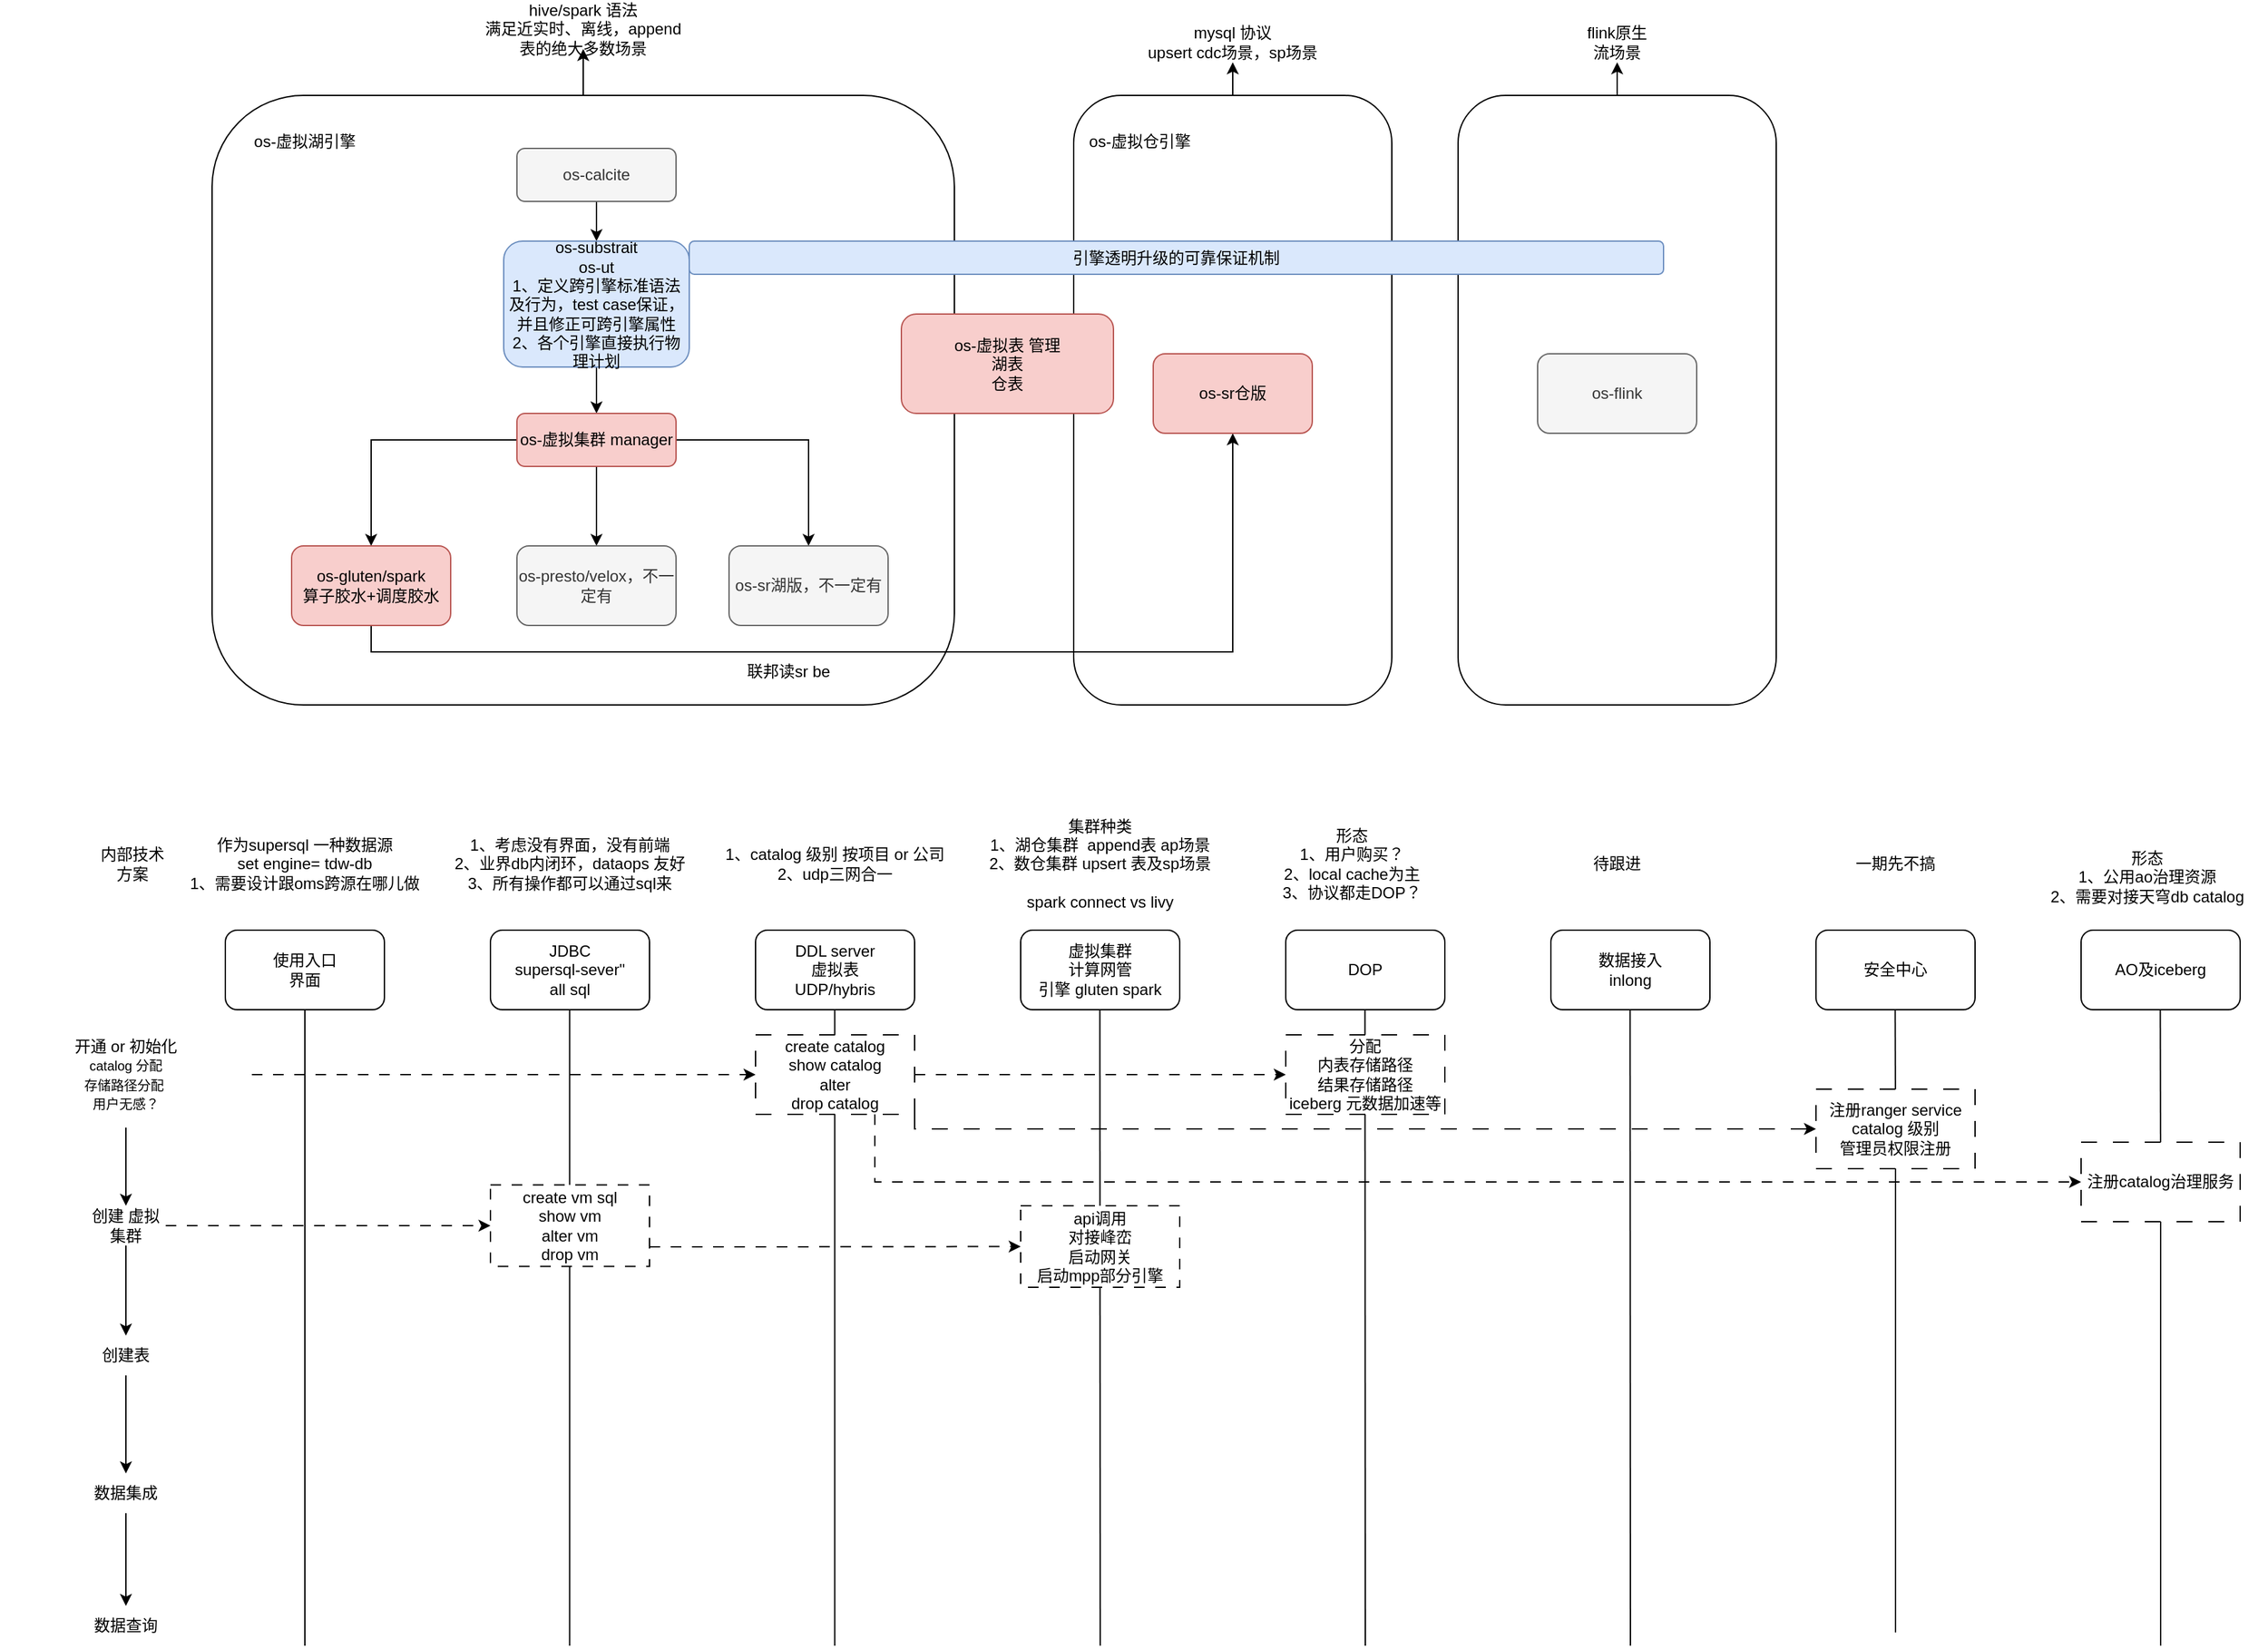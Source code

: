 <mxfile version="21.3.5" type="github">
  <diagram name="Page-1" id="8lwrr520fnj5I97nS26R">
    <mxGraphModel dx="1942" dy="653" grid="1" gridSize="10" guides="1" tooltips="1" connect="1" arrows="1" fold="1" page="1" pageScale="1" pageWidth="827" pageHeight="1169" math="0" shadow="0">
      <root>
        <mxCell id="0" />
        <mxCell id="1" parent="0" />
        <mxCell id="vNtmrMND30P4OsVdQT8x-15" value="" style="rounded=1;whiteSpace=wrap;html=1;" vertex="1" parent="1">
          <mxGeometry x="720" y="390" width="240" height="460" as="geometry" />
        </mxCell>
        <mxCell id="vNtmrMND30P4OsVdQT8x-16" style="edgeStyle=orthogonalEdgeStyle;rounded=0;orthogonalLoop=1;jettySize=auto;html=1;" edge="1" parent="1" source="vNtmrMND30P4OsVdQT8x-10" target="vNtmrMND30P4OsVdQT8x-17">
          <mxGeometry relative="1" as="geometry">
            <mxPoint x="350" y="340" as="targetPoint" />
          </mxGeometry>
        </mxCell>
        <mxCell id="vNtmrMND30P4OsVdQT8x-10" value="" style="rounded=1;whiteSpace=wrap;html=1;" vertex="1" parent="1">
          <mxGeometry x="70" y="390" width="560" height="460" as="geometry" />
        </mxCell>
        <mxCell id="vNtmrMND30P4OsVdQT8x-6" style="edgeStyle=orthogonalEdgeStyle;rounded=0;orthogonalLoop=1;jettySize=auto;html=1;entryX=0.5;entryY=0;entryDx=0;entryDy=0;" edge="1" parent="1" source="vNtmrMND30P4OsVdQT8x-1" target="vNtmrMND30P4OsVdQT8x-2">
          <mxGeometry relative="1" as="geometry" />
        </mxCell>
        <mxCell id="vNtmrMND30P4OsVdQT8x-1" value="os-calcite" style="rounded=1;whiteSpace=wrap;html=1;fillColor=#f5f5f5;fontColor=#333333;strokeColor=#666666;" vertex="1" parent="1">
          <mxGeometry x="300" y="430" width="120" height="40" as="geometry" />
        </mxCell>
        <mxCell id="vNtmrMND30P4OsVdQT8x-7" style="edgeStyle=orthogonalEdgeStyle;rounded=0;orthogonalLoop=1;jettySize=auto;html=1;exitX=0;exitY=0.5;exitDx=0;exitDy=0;" edge="1" parent="1" source="vNtmrMND30P4OsVdQT8x-12" target="vNtmrMND30P4OsVdQT8x-3">
          <mxGeometry relative="1" as="geometry" />
        </mxCell>
        <mxCell id="vNtmrMND30P4OsVdQT8x-8" style="edgeStyle=orthogonalEdgeStyle;rounded=0;orthogonalLoop=1;jettySize=auto;html=1;entryX=0.5;entryY=0;entryDx=0;entryDy=0;exitX=0.5;exitY=1;exitDx=0;exitDy=0;" edge="1" parent="1" source="vNtmrMND30P4OsVdQT8x-12" target="vNtmrMND30P4OsVdQT8x-4">
          <mxGeometry relative="1" as="geometry" />
        </mxCell>
        <mxCell id="vNtmrMND30P4OsVdQT8x-9" style="edgeStyle=orthogonalEdgeStyle;rounded=0;orthogonalLoop=1;jettySize=auto;html=1;exitX=1;exitY=0.5;exitDx=0;exitDy=0;" edge="1" parent="1" source="vNtmrMND30P4OsVdQT8x-12" target="vNtmrMND30P4OsVdQT8x-5">
          <mxGeometry relative="1" as="geometry" />
        </mxCell>
        <mxCell id="vNtmrMND30P4OsVdQT8x-13" style="edgeStyle=orthogonalEdgeStyle;rounded=0;orthogonalLoop=1;jettySize=auto;html=1;entryX=0.5;entryY=0;entryDx=0;entryDy=0;" edge="1" parent="1" source="vNtmrMND30P4OsVdQT8x-2" target="vNtmrMND30P4OsVdQT8x-12">
          <mxGeometry relative="1" as="geometry" />
        </mxCell>
        <mxCell id="vNtmrMND30P4OsVdQT8x-2" value="&lt;font style=&quot;font-size: 12px;&quot;&gt;os-substrait&lt;br&gt;os-ut&lt;br style=&quot;font-size: 10px;&quot;&gt;1、定义跨引擎标准语法及行为，test case保证，并且修正可跨引擎属性&lt;br style=&quot;font-size: 10px;&quot;&gt;2、各个引擎直接执行物理计划&lt;/font&gt;" style="rounded=1;whiteSpace=wrap;html=1;fontSize=10;fillColor=#dae8fc;strokeColor=#6c8ebf;" vertex="1" parent="1">
          <mxGeometry x="290" y="500" width="140" height="95" as="geometry" />
        </mxCell>
        <mxCell id="vNtmrMND30P4OsVdQT8x-23" style="edgeStyle=orthogonalEdgeStyle;rounded=0;orthogonalLoop=1;jettySize=auto;html=1;" edge="1" parent="1" source="vNtmrMND30P4OsVdQT8x-3" target="vNtmrMND30P4OsVdQT8x-22">
          <mxGeometry relative="1" as="geometry">
            <Array as="points">
              <mxPoint x="190" y="810" />
              <mxPoint x="840" y="810" />
            </Array>
          </mxGeometry>
        </mxCell>
        <mxCell id="vNtmrMND30P4OsVdQT8x-3" value="os-gluten/spark&lt;br&gt;算子胶水+调度胶水" style="rounded=1;whiteSpace=wrap;html=1;fillColor=#f8cecc;strokeColor=#b85450;" vertex="1" parent="1">
          <mxGeometry x="130" y="730" width="120" height="60" as="geometry" />
        </mxCell>
        <mxCell id="vNtmrMND30P4OsVdQT8x-4" value="os-presto/velox，不一定有" style="rounded=1;whiteSpace=wrap;html=1;fillColor=#f5f5f5;fontColor=#333333;strokeColor=#666666;" vertex="1" parent="1">
          <mxGeometry x="300" y="730" width="120" height="60" as="geometry" />
        </mxCell>
        <mxCell id="vNtmrMND30P4OsVdQT8x-5" value="os-sr湖版，不一定有" style="rounded=1;whiteSpace=wrap;html=1;fillColor=#f5f5f5;fontColor=#333333;strokeColor=#666666;" vertex="1" parent="1">
          <mxGeometry x="460" y="730" width="120" height="60" as="geometry" />
        </mxCell>
        <mxCell id="vNtmrMND30P4OsVdQT8x-11" value="os-虚拟湖引擎" style="text;html=1;strokeColor=none;fillColor=none;align=center;verticalAlign=middle;whiteSpace=wrap;rounded=0;" vertex="1" parent="1">
          <mxGeometry x="100" y="410" width="80" height="30" as="geometry" />
        </mxCell>
        <mxCell id="vNtmrMND30P4OsVdQT8x-12" value="os-虚拟集群 manager" style="rounded=1;whiteSpace=wrap;html=1;fillColor=#f8cecc;strokeColor=#b85450;" vertex="1" parent="1">
          <mxGeometry x="300" y="630" width="120" height="40" as="geometry" />
        </mxCell>
        <mxCell id="vNtmrMND30P4OsVdQT8x-14" value="os-虚拟表 管理&lt;br&gt;湖表&lt;br&gt;仓表" style="rounded=1;whiteSpace=wrap;html=1;fillColor=#f8cecc;strokeColor=#b85450;" vertex="1" parent="1">
          <mxGeometry x="590" y="555" width="160" height="75" as="geometry" />
        </mxCell>
        <mxCell id="vNtmrMND30P4OsVdQT8x-18" style="edgeStyle=orthogonalEdgeStyle;rounded=0;orthogonalLoop=1;jettySize=auto;html=1;" edge="1" parent="1" source="vNtmrMND30P4OsVdQT8x-15" target="vNtmrMND30P4OsVdQT8x-19">
          <mxGeometry relative="1" as="geometry">
            <mxPoint x="840.0" y="350" as="targetPoint" />
          </mxGeometry>
        </mxCell>
        <mxCell id="vNtmrMND30P4OsVdQT8x-17" value="hive/spark 语法&lt;br&gt;满足近实时、离线，append表的绝大多数场景" style="text;html=1;strokeColor=none;fillColor=none;align=center;verticalAlign=middle;whiteSpace=wrap;rounded=0;" vertex="1" parent="1">
          <mxGeometry x="270" y="325" width="160" height="30" as="geometry" />
        </mxCell>
        <mxCell id="vNtmrMND30P4OsVdQT8x-19" value="mysql 协议&lt;br&gt;upsert cdc场景，sp场景" style="text;html=1;strokeColor=none;fillColor=none;align=center;verticalAlign=middle;whiteSpace=wrap;rounded=0;" vertex="1" parent="1">
          <mxGeometry x="760" y="335" width="160" height="30" as="geometry" />
        </mxCell>
        <mxCell id="vNtmrMND30P4OsVdQT8x-25" style="edgeStyle=orthogonalEdgeStyle;rounded=0;orthogonalLoop=1;jettySize=auto;html=1;" edge="1" parent="1" source="vNtmrMND30P4OsVdQT8x-20" target="vNtmrMND30P4OsVdQT8x-26">
          <mxGeometry relative="1" as="geometry">
            <mxPoint x="1130" y="350" as="targetPoint" />
          </mxGeometry>
        </mxCell>
        <mxCell id="vNtmrMND30P4OsVdQT8x-20" value="" style="rounded=1;whiteSpace=wrap;html=1;" vertex="1" parent="1">
          <mxGeometry x="1010" y="390" width="240" height="460" as="geometry" />
        </mxCell>
        <mxCell id="vNtmrMND30P4OsVdQT8x-21" value="os-虚拟仓引擎" style="text;html=1;strokeColor=none;fillColor=none;align=center;verticalAlign=middle;whiteSpace=wrap;rounded=0;" vertex="1" parent="1">
          <mxGeometry x="730" y="410" width="80" height="30" as="geometry" />
        </mxCell>
        <mxCell id="vNtmrMND30P4OsVdQT8x-22" value="os-sr仓版" style="rounded=1;whiteSpace=wrap;html=1;fillColor=#f8cecc;strokeColor=#b85450;" vertex="1" parent="1">
          <mxGeometry x="780" y="585" width="120" height="60" as="geometry" />
        </mxCell>
        <mxCell id="vNtmrMND30P4OsVdQT8x-24" value="联邦读sr be" style="text;html=1;strokeColor=none;fillColor=none;align=center;verticalAlign=middle;whiteSpace=wrap;rounded=0;" vertex="1" parent="1">
          <mxGeometry x="460" y="810" width="90" height="30" as="geometry" />
        </mxCell>
        <mxCell id="vNtmrMND30P4OsVdQT8x-26" value="flink原生&lt;br&gt;流场景" style="text;html=1;strokeColor=none;fillColor=none;align=center;verticalAlign=middle;whiteSpace=wrap;rounded=0;" vertex="1" parent="1">
          <mxGeometry x="1090" y="335" width="80" height="30" as="geometry" />
        </mxCell>
        <mxCell id="vNtmrMND30P4OsVdQT8x-27" value="os-flink" style="rounded=1;whiteSpace=wrap;html=1;fillColor=#f5f5f5;strokeColor=#666666;fontColor=#333333;" vertex="1" parent="1">
          <mxGeometry x="1070" y="585" width="120" height="60" as="geometry" />
        </mxCell>
        <mxCell id="vNtmrMND30P4OsVdQT8x-28" value="引擎透明升级的可靠保证机制" style="rounded=1;whiteSpace=wrap;html=1;fillColor=#dae8fc;strokeColor=#6c8ebf;" vertex="1" parent="1">
          <mxGeometry x="430" y="500" width="735" height="25" as="geometry" />
        </mxCell>
        <mxCell id="vNtmrMND30P4OsVdQT8x-31" value="使用入口&lt;br&gt;界面" style="rounded=1;whiteSpace=wrap;html=1;" vertex="1" parent="1">
          <mxGeometry x="80" y="1020" width="120" height="60" as="geometry" />
        </mxCell>
        <mxCell id="vNtmrMND30P4OsVdQT8x-32" value="" style="endArrow=none;html=1;rounded=0;" edge="1" parent="1" target="vNtmrMND30P4OsVdQT8x-31">
          <mxGeometry width="50" height="50" relative="1" as="geometry">
            <mxPoint x="140" y="1560" as="sourcePoint" />
            <mxPoint x="165" y="1180" as="targetPoint" />
          </mxGeometry>
        </mxCell>
        <mxCell id="vNtmrMND30P4OsVdQT8x-33" value="JDBC&lt;br&gt;supersql-sever&quot;&lt;br&gt;all sql" style="rounded=1;whiteSpace=wrap;html=1;" vertex="1" parent="1">
          <mxGeometry x="280" y="1020" width="120" height="60" as="geometry" />
        </mxCell>
        <mxCell id="vNtmrMND30P4OsVdQT8x-34" value="作为supersql 一种数据源&lt;br&gt;set engine= tdw-db&lt;br&gt;1、需要设计跟oms跨源在哪儿做" style="text;html=1;align=center;verticalAlign=middle;whiteSpace=wrap;rounded=0;" vertex="1" parent="1">
          <mxGeometry x="50" y="940" width="180" height="60" as="geometry" />
        </mxCell>
        <mxCell id="vNtmrMND30P4OsVdQT8x-35" value="" style="endArrow=none;html=1;rounded=0;" edge="1" parent="1">
          <mxGeometry width="50" height="50" relative="1" as="geometry">
            <mxPoint x="339.74" y="1560" as="sourcePoint" />
            <mxPoint x="339.74" y="1080" as="targetPoint" />
          </mxGeometry>
        </mxCell>
        <mxCell id="vNtmrMND30P4OsVdQT8x-36" value="DDL server&lt;br&gt;虚拟表&lt;br&gt;UDP/hybris" style="rounded=1;whiteSpace=wrap;html=1;" vertex="1" parent="1">
          <mxGeometry x="480" y="1020" width="120" height="60" as="geometry" />
        </mxCell>
        <mxCell id="vNtmrMND30P4OsVdQT8x-37" value="" style="endArrow=none;html=1;rounded=0;" edge="1" parent="1">
          <mxGeometry width="50" height="50" relative="1" as="geometry">
            <mxPoint x="539.74" y="1560" as="sourcePoint" />
            <mxPoint x="539.74" y="1080" as="targetPoint" />
          </mxGeometry>
        </mxCell>
        <mxCell id="vNtmrMND30P4OsVdQT8x-38" value="虚拟集群&lt;br&gt;计算网管&lt;br&gt;引擎 gluten spark" style="rounded=1;whiteSpace=wrap;html=1;" vertex="1" parent="1">
          <mxGeometry x="680" y="1020" width="120" height="60" as="geometry" />
        </mxCell>
        <mxCell id="vNtmrMND30P4OsVdQT8x-39" value="" style="endArrow=none;html=1;rounded=0;" edge="1" parent="1">
          <mxGeometry width="50" height="50" relative="1" as="geometry">
            <mxPoint x="740" y="1560" as="sourcePoint" />
            <mxPoint x="739.74" y="1080" as="targetPoint" />
          </mxGeometry>
        </mxCell>
        <mxCell id="vNtmrMND30P4OsVdQT8x-41" value="1、考虑没有界面，没有前端&lt;br&gt;2、业界db内闭环，dataops 友好&lt;br&gt;3、所有操作都可以通过sql来" style="text;html=1;align=center;verticalAlign=middle;whiteSpace=wrap;rounded=0;" vertex="1" parent="1">
          <mxGeometry x="250" y="940" width="180" height="60" as="geometry" />
        </mxCell>
        <mxCell id="vNtmrMND30P4OsVdQT8x-61" value="" style="edgeStyle=orthogonalEdgeStyle;rounded=0;orthogonalLoop=1;jettySize=auto;html=1;" edge="1" parent="1" source="vNtmrMND30P4OsVdQT8x-42" target="vNtmrMND30P4OsVdQT8x-56">
          <mxGeometry relative="1" as="geometry" />
        </mxCell>
        <mxCell id="vNtmrMND30P4OsVdQT8x-71" value="" style="edgeStyle=orthogonalEdgeStyle;rounded=0;orthogonalLoop=1;jettySize=auto;html=1;dashed=1;dashPattern=8 8;" edge="1" parent="1" source="vNtmrMND30P4OsVdQT8x-42" target="vNtmrMND30P4OsVdQT8x-70">
          <mxGeometry relative="1" as="geometry" />
        </mxCell>
        <mxCell id="vNtmrMND30P4OsVdQT8x-42" value="开通 or 初始化&lt;br&gt;&lt;font style=&quot;font-size: 10px;&quot;&gt;catalog 分配&lt;br style=&quot;font-size: 10px;&quot;&gt;存储路径分配&amp;nbsp;&lt;br&gt;用户无感？&lt;br&gt;&lt;/font&gt;" style="text;html=1;strokeColor=none;fillColor=none;align=center;verticalAlign=middle;whiteSpace=wrap;rounded=0;" vertex="1" parent="1">
          <mxGeometry x="-90" y="1089" width="190" height="80" as="geometry" />
        </mxCell>
        <mxCell id="vNtmrMND30P4OsVdQT8x-43" value="DOP" style="rounded=1;whiteSpace=wrap;html=1;" vertex="1" parent="1">
          <mxGeometry x="880" y="1020" width="120" height="60" as="geometry" />
        </mxCell>
        <mxCell id="vNtmrMND30P4OsVdQT8x-44" value="" style="endArrow=none;html=1;rounded=0;" edge="1" parent="1">
          <mxGeometry width="50" height="50" relative="1" as="geometry">
            <mxPoint x="940" y="1560" as="sourcePoint" />
            <mxPoint x="939.74" y="1080" as="targetPoint" />
          </mxGeometry>
        </mxCell>
        <mxCell id="vNtmrMND30P4OsVdQT8x-45" value="数据接入&lt;br&gt;inlong" style="rounded=1;whiteSpace=wrap;html=1;" vertex="1" parent="1">
          <mxGeometry x="1080" y="1020" width="120" height="60" as="geometry" />
        </mxCell>
        <mxCell id="vNtmrMND30P4OsVdQT8x-46" value="" style="endArrow=none;html=1;rounded=0;" edge="1" parent="1">
          <mxGeometry width="50" height="50" relative="1" as="geometry">
            <mxPoint x="1140" y="1560" as="sourcePoint" />
            <mxPoint x="1139.74" y="1080" as="targetPoint" />
          </mxGeometry>
        </mxCell>
        <mxCell id="vNtmrMND30P4OsVdQT8x-47" value="安全中心" style="rounded=1;whiteSpace=wrap;html=1;" vertex="1" parent="1">
          <mxGeometry x="1280" y="1020" width="120" height="60" as="geometry" />
        </mxCell>
        <mxCell id="vNtmrMND30P4OsVdQT8x-48" value="" style="endArrow=none;html=1;rounded=0;" edge="1" parent="1" source="vNtmrMND30P4OsVdQT8x-77">
          <mxGeometry width="50" height="50" relative="1" as="geometry">
            <mxPoint x="1340" y="1550" as="sourcePoint" />
            <mxPoint x="1339.74" y="1080" as="targetPoint" />
          </mxGeometry>
        </mxCell>
        <mxCell id="vNtmrMND30P4OsVdQT8x-49" value="1、catalog 级别 按项目 or 公司&lt;br&gt;2、udp三网合一" style="text;html=1;align=center;verticalAlign=middle;whiteSpace=wrap;rounded=0;" vertex="1" parent="1">
          <mxGeometry x="450" y="940" width="180" height="60" as="geometry" />
        </mxCell>
        <mxCell id="vNtmrMND30P4OsVdQT8x-50" value="内部技术方案" style="text;html=1;strokeColor=none;fillColor=none;align=center;verticalAlign=middle;whiteSpace=wrap;rounded=0;" vertex="1" parent="1">
          <mxGeometry x="-20" y="955" width="60" height="30" as="geometry" />
        </mxCell>
        <mxCell id="vNtmrMND30P4OsVdQT8x-51" value="集群种类&lt;br&gt;1、湖仓集群&amp;nbsp; append表 ap场景&lt;br&gt;2、数仓集群 upsert 表及sp场景&lt;br&gt;&lt;br&gt;spark connect vs livy" style="text;html=1;align=center;verticalAlign=middle;whiteSpace=wrap;rounded=0;" vertex="1" parent="1">
          <mxGeometry x="650" y="940" width="180" height="60" as="geometry" />
        </mxCell>
        <mxCell id="vNtmrMND30P4OsVdQT8x-52" value="形态&lt;br&gt;1、用户购买？&lt;br&gt;2、local cache为主&lt;br&gt;3、协议都走DOP？" style="text;html=1;align=center;verticalAlign=middle;whiteSpace=wrap;rounded=0;" vertex="1" parent="1">
          <mxGeometry x="840" y="940" width="180" height="60" as="geometry" />
        </mxCell>
        <mxCell id="vNtmrMND30P4OsVdQT8x-53" value="AO及iceberg" style="rounded=1;whiteSpace=wrap;html=1;" vertex="1" parent="1">
          <mxGeometry x="1480" y="1020" width="120" height="60" as="geometry" />
        </mxCell>
        <mxCell id="vNtmrMND30P4OsVdQT8x-54" value="" style="endArrow=none;html=1;rounded=0;" edge="1" parent="1" source="vNtmrMND30P4OsVdQT8x-80">
          <mxGeometry width="50" height="50" relative="1" as="geometry">
            <mxPoint x="1540" y="1560" as="sourcePoint" />
            <mxPoint x="1539.74" y="1080" as="targetPoint" />
          </mxGeometry>
        </mxCell>
        <mxCell id="vNtmrMND30P4OsVdQT8x-55" value="形态&lt;br&gt;1、公用ao治理资源&lt;br&gt;2、需要对接天穹db catalog" style="text;html=1;align=center;verticalAlign=middle;whiteSpace=wrap;rounded=0;" vertex="1" parent="1">
          <mxGeometry x="1440" y="950" width="180" height="60" as="geometry" />
        </mxCell>
        <mxCell id="vNtmrMND30P4OsVdQT8x-62" value="" style="edgeStyle=orthogonalEdgeStyle;rounded=0;orthogonalLoop=1;jettySize=auto;html=1;" edge="1" parent="1" source="vNtmrMND30P4OsVdQT8x-56" target="vNtmrMND30P4OsVdQT8x-57">
          <mxGeometry relative="1" as="geometry" />
        </mxCell>
        <mxCell id="vNtmrMND30P4OsVdQT8x-68" value="" style="edgeStyle=orthogonalEdgeStyle;rounded=0;orthogonalLoop=1;jettySize=auto;html=1;dashed=1;dashPattern=8 8;" edge="1" parent="1" source="vNtmrMND30P4OsVdQT8x-56" target="vNtmrMND30P4OsVdQT8x-67">
          <mxGeometry relative="1" as="geometry" />
        </mxCell>
        <mxCell id="vNtmrMND30P4OsVdQT8x-56" value="创建 虚拟集群" style="text;html=1;strokeColor=none;fillColor=none;align=center;verticalAlign=middle;whiteSpace=wrap;rounded=0;" vertex="1" parent="1">
          <mxGeometry x="-25" y="1228" width="60" height="30" as="geometry" />
        </mxCell>
        <mxCell id="vNtmrMND30P4OsVdQT8x-63" value="" style="edgeStyle=orthogonalEdgeStyle;rounded=0;orthogonalLoop=1;jettySize=auto;html=1;" edge="1" parent="1" source="vNtmrMND30P4OsVdQT8x-57" target="vNtmrMND30P4OsVdQT8x-58">
          <mxGeometry relative="1" as="geometry" />
        </mxCell>
        <mxCell id="vNtmrMND30P4OsVdQT8x-57" value="创建表" style="text;html=1;strokeColor=none;fillColor=none;align=center;verticalAlign=middle;whiteSpace=wrap;rounded=0;" vertex="1" parent="1">
          <mxGeometry x="-25" y="1326" width="60" height="30" as="geometry" />
        </mxCell>
        <mxCell id="vNtmrMND30P4OsVdQT8x-64" value="" style="edgeStyle=orthogonalEdgeStyle;rounded=0;orthogonalLoop=1;jettySize=auto;html=1;" edge="1" parent="1" source="vNtmrMND30P4OsVdQT8x-58" target="vNtmrMND30P4OsVdQT8x-59">
          <mxGeometry relative="1" as="geometry" />
        </mxCell>
        <mxCell id="vNtmrMND30P4OsVdQT8x-58" value="数据集成" style="text;html=1;strokeColor=none;fillColor=none;align=center;verticalAlign=middle;whiteSpace=wrap;rounded=0;" vertex="1" parent="1">
          <mxGeometry x="-25" y="1430" width="60" height="30" as="geometry" />
        </mxCell>
        <mxCell id="vNtmrMND30P4OsVdQT8x-59" value="数据查询" style="text;html=1;strokeColor=none;fillColor=none;align=center;verticalAlign=middle;whiteSpace=wrap;rounded=0;" vertex="1" parent="1">
          <mxGeometry x="-25" y="1530" width="60" height="30" as="geometry" />
        </mxCell>
        <mxCell id="vNtmrMND30P4OsVdQT8x-65" value="待跟进" style="text;html=1;align=center;verticalAlign=middle;whiteSpace=wrap;rounded=0;" vertex="1" parent="1">
          <mxGeometry x="1040" y="940" width="180" height="60" as="geometry" />
        </mxCell>
        <mxCell id="vNtmrMND30P4OsVdQT8x-66" value="一期先不搞" style="text;html=1;align=center;verticalAlign=middle;whiteSpace=wrap;rounded=0;" vertex="1" parent="1">
          <mxGeometry x="1250" y="940" width="180" height="60" as="geometry" />
        </mxCell>
        <mxCell id="vNtmrMND30P4OsVdQT8x-72" style="edgeStyle=orthogonalEdgeStyle;rounded=0;orthogonalLoop=1;jettySize=auto;html=1;dashed=1;entryX=0;entryY=0.5;entryDx=0;entryDy=0;dashPattern=8 8;" edge="1" parent="1" source="vNtmrMND30P4OsVdQT8x-67" target="vNtmrMND30P4OsVdQT8x-73">
          <mxGeometry relative="1" as="geometry">
            <mxPoint x="700" y="1243.0" as="targetPoint" />
            <Array as="points">
              <mxPoint x="470" y="1259" />
              <mxPoint x="470" y="1259" />
            </Array>
          </mxGeometry>
        </mxCell>
        <mxCell id="vNtmrMND30P4OsVdQT8x-67" value="create vm sql&lt;br&gt;show vm&lt;br&gt;alter vm&lt;br&gt;drop vm" style="whiteSpace=wrap;html=1;dashed=1;dashPattern=8 8;" vertex="1" parent="1">
          <mxGeometry x="280" y="1212.25" width="120" height="61.5" as="geometry" />
        </mxCell>
        <mxCell id="vNtmrMND30P4OsVdQT8x-76" value="" style="edgeStyle=orthogonalEdgeStyle;rounded=0;orthogonalLoop=1;jettySize=auto;html=1;dashed=1;dashPattern=8 8;" edge="1" parent="1" source="vNtmrMND30P4OsVdQT8x-70" target="vNtmrMND30P4OsVdQT8x-75">
          <mxGeometry relative="1" as="geometry" />
        </mxCell>
        <mxCell id="vNtmrMND30P4OsVdQT8x-81" value="" style="edgeStyle=orthogonalEdgeStyle;rounded=0;orthogonalLoop=1;jettySize=auto;html=1;dashed=1;dashPattern=8 8;" edge="1" parent="1" source="vNtmrMND30P4OsVdQT8x-70" target="vNtmrMND30P4OsVdQT8x-80">
          <mxGeometry relative="1" as="geometry">
            <Array as="points">
              <mxPoint x="570" y="1210" />
            </Array>
          </mxGeometry>
        </mxCell>
        <mxCell id="vNtmrMND30P4OsVdQT8x-70" value="create catalog&lt;br&gt;show catalog&lt;br&gt;alter&lt;br&gt;drop catalog" style="whiteSpace=wrap;html=1;dashed=1;dashPattern=12 12;" vertex="1" parent="1">
          <mxGeometry x="480" y="1099" width="120" height="60" as="geometry" />
        </mxCell>
        <mxCell id="vNtmrMND30P4OsVdQT8x-73" value="api调用&lt;br&gt;对接峰峦&lt;br&gt;启动网关&lt;br&gt;启动mpp部分引擎" style="whiteSpace=wrap;html=1;dashed=1;dashPattern=8 8;" vertex="1" parent="1">
          <mxGeometry x="680" y="1228" width="120" height="61.5" as="geometry" />
        </mxCell>
        <mxCell id="vNtmrMND30P4OsVdQT8x-78" value="" style="edgeStyle=orthogonalEdgeStyle;rounded=0;orthogonalLoop=1;jettySize=auto;html=1;exitX=1;exitY=1;exitDx=0;exitDy=0;dashed=1;dashPattern=12 12;" edge="1" parent="1" source="vNtmrMND30P4OsVdQT8x-70" target="vNtmrMND30P4OsVdQT8x-77">
          <mxGeometry relative="1" as="geometry">
            <Array as="points">
              <mxPoint x="600" y="1170" />
            </Array>
          </mxGeometry>
        </mxCell>
        <mxCell id="vNtmrMND30P4OsVdQT8x-75" value="分配&lt;br&gt;内表存储路径&lt;br&gt;结果存储路径&lt;br&gt;iceberg 元数据加速等" style="whiteSpace=wrap;html=1;dashed=1;dashPattern=12 12;" vertex="1" parent="1">
          <mxGeometry x="880" y="1099" width="120" height="60" as="geometry" />
        </mxCell>
        <mxCell id="vNtmrMND30P4OsVdQT8x-79" value="" style="endArrow=none;html=1;rounded=0;" edge="1" parent="1" target="vNtmrMND30P4OsVdQT8x-77">
          <mxGeometry width="50" height="50" relative="1" as="geometry">
            <mxPoint x="1340" y="1550" as="sourcePoint" />
            <mxPoint x="1339.74" y="1080" as="targetPoint" />
          </mxGeometry>
        </mxCell>
        <mxCell id="vNtmrMND30P4OsVdQT8x-77" value="注册ranger service&lt;br&gt;catalog 级别&lt;br&gt;管理员权限注册" style="whiteSpace=wrap;html=1;dashed=1;dashPattern=12 12;" vertex="1" parent="1">
          <mxGeometry x="1280" y="1140" width="120" height="60" as="geometry" />
        </mxCell>
        <mxCell id="vNtmrMND30P4OsVdQT8x-82" value="" style="endArrow=none;html=1;rounded=0;" edge="1" parent="1" target="vNtmrMND30P4OsVdQT8x-80">
          <mxGeometry width="50" height="50" relative="1" as="geometry">
            <mxPoint x="1540" y="1560" as="sourcePoint" />
            <mxPoint x="1539.74" y="1080" as="targetPoint" />
          </mxGeometry>
        </mxCell>
        <mxCell id="vNtmrMND30P4OsVdQT8x-80" value="注册catalog治理服务" style="whiteSpace=wrap;html=1;dashed=1;dashPattern=12 12;" vertex="1" parent="1">
          <mxGeometry x="1480" y="1180" width="120" height="60" as="geometry" />
        </mxCell>
      </root>
    </mxGraphModel>
  </diagram>
</mxfile>
